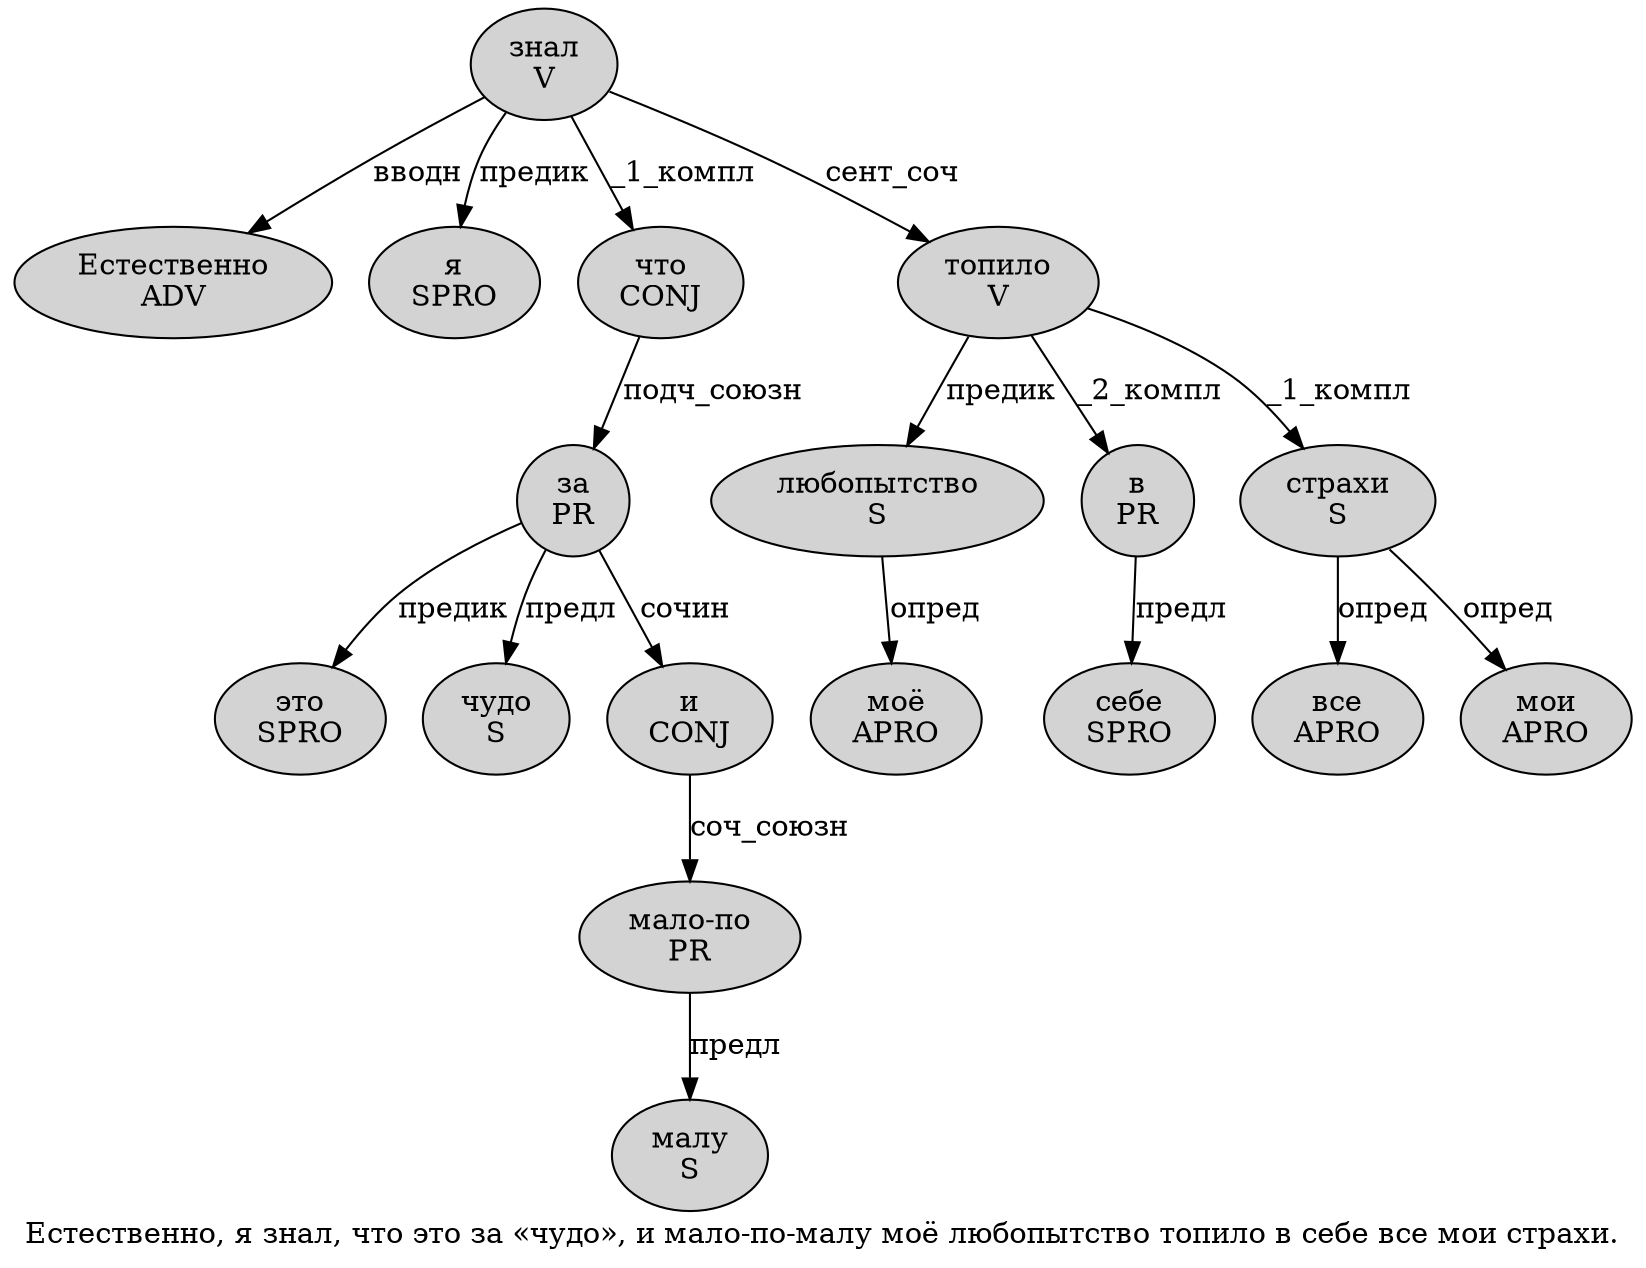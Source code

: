 digraph SENTENCE_3150 {
	graph [label="Естественно, я знал, что это за «чудо», и мало-по-малу моё любопытство топило в себе все мои страхи."]
	node [style=filled]
		0 [label="Естественно
ADV" color="" fillcolor=lightgray penwidth=1 shape=ellipse]
		2 [label="я
SPRO" color="" fillcolor=lightgray penwidth=1 shape=ellipse]
		3 [label="знал
V" color="" fillcolor=lightgray penwidth=1 shape=ellipse]
		5 [label="что
CONJ" color="" fillcolor=lightgray penwidth=1 shape=ellipse]
		6 [label="это
SPRO" color="" fillcolor=lightgray penwidth=1 shape=ellipse]
		7 [label="за
PR" color="" fillcolor=lightgray penwidth=1 shape=ellipse]
		9 [label="чудо
S" color="" fillcolor=lightgray penwidth=1 shape=ellipse]
		12 [label="и
CONJ" color="" fillcolor=lightgray penwidth=1 shape=ellipse]
		13 [label="мало-по
PR" color="" fillcolor=lightgray penwidth=1 shape=ellipse]
		15 [label="малу
S" color="" fillcolor=lightgray penwidth=1 shape=ellipse]
		16 [label="моё
APRO" color="" fillcolor=lightgray penwidth=1 shape=ellipse]
		17 [label="любопытство
S" color="" fillcolor=lightgray penwidth=1 shape=ellipse]
		18 [label="топило
V" color="" fillcolor=lightgray penwidth=1 shape=ellipse]
		19 [label="в
PR" color="" fillcolor=lightgray penwidth=1 shape=ellipse]
		20 [label="себе
SPRO" color="" fillcolor=lightgray penwidth=1 shape=ellipse]
		21 [label="все
APRO" color="" fillcolor=lightgray penwidth=1 shape=ellipse]
		22 [label="мои
APRO" color="" fillcolor=lightgray penwidth=1 shape=ellipse]
		23 [label="страхи
S" color="" fillcolor=lightgray penwidth=1 shape=ellipse]
			19 -> 20 [label="предл"]
			5 -> 7 [label="подч_союзн"]
			12 -> 13 [label="соч_союзн"]
			13 -> 15 [label="предл"]
			7 -> 6 [label="предик"]
			7 -> 9 [label="предл"]
			7 -> 12 [label="сочин"]
			17 -> 16 [label="опред"]
			18 -> 17 [label="предик"]
			18 -> 19 [label="_2_компл"]
			18 -> 23 [label="_1_компл"]
			3 -> 0 [label="вводн"]
			3 -> 2 [label="предик"]
			3 -> 5 [label="_1_компл"]
			3 -> 18 [label="сент_соч"]
			23 -> 21 [label="опред"]
			23 -> 22 [label="опред"]
}